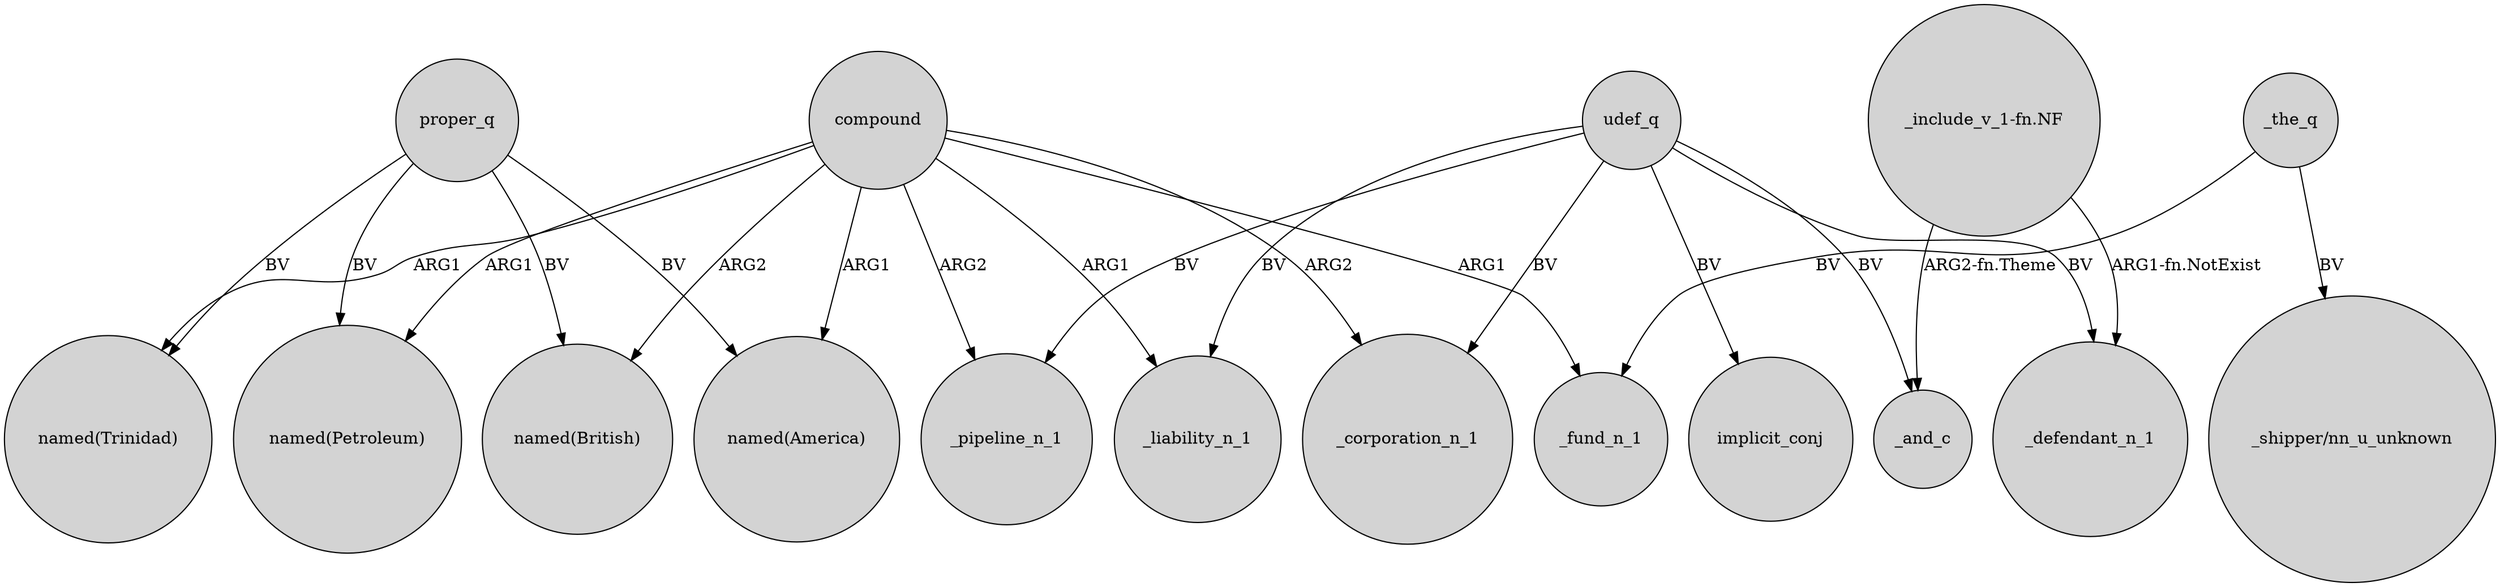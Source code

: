 digraph {
	node [shape=circle style=filled]
	proper_q -> "named(Petroleum)" [label=BV]
	udef_q -> _liability_n_1 [label=BV]
	compound -> "named(British)" [label=ARG2]
	compound -> "named(Trinidad)" [label=ARG1]
	compound -> _corporation_n_1 [label=ARG2]
	compound -> "named(America)" [label=ARG1]
	compound -> _pipeline_n_1 [label=ARG2]
	"_include_v_1-fn.NF" -> _defendant_n_1 [label="ARG1-fn.NotExist"]
	udef_q -> implicit_conj [label=BV]
	proper_q -> "named(British)" [label=BV]
	_the_q -> _fund_n_1 [label=BV]
	udef_q -> _corporation_n_1 [label=BV]
	_the_q -> "_shipper/nn_u_unknown" [label=BV]
	proper_q -> "named(Trinidad)" [label=BV]
	compound -> _liability_n_1 [label=ARG1]
	"_include_v_1-fn.NF" -> _and_c [label="ARG2-fn.Theme"]
	compound -> "named(Petroleum)" [label=ARG1]
	udef_q -> _pipeline_n_1 [label=BV]
	udef_q -> _defendant_n_1 [label=BV]
	udef_q -> _and_c [label=BV]
	proper_q -> "named(America)" [label=BV]
	compound -> _fund_n_1 [label=ARG1]
}
